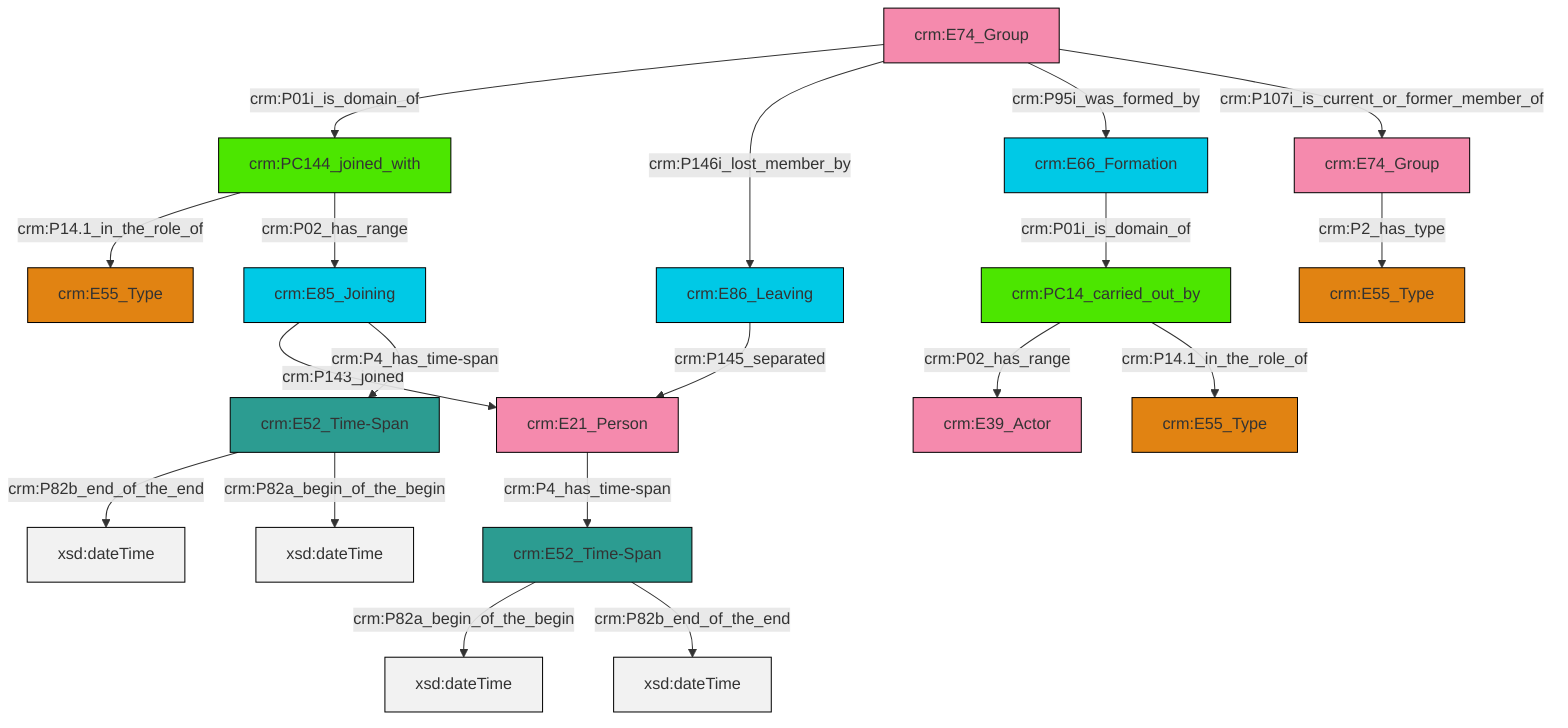 graph TD
classDef Literal fill:#f2f2f2,stroke:#000000;
classDef CRM_Entity fill:#FFFFFF,stroke:#000000;
classDef Temporal_Entity fill:#00C9E6, stroke:#000000;
classDef Type fill:#E18312, stroke:#000000;
classDef Time-Span fill:#2C9C91, stroke:#000000;
classDef Appellation fill:#FFEB7F, stroke:#000000;
classDef Place fill:#008836, stroke:#000000;
classDef Persistent_Item fill:#B266B2, stroke:#000000;
classDef Conceptual_Object fill:#FFD700, stroke:#000000;
classDef Physical_Thing fill:#D2B48C, stroke:#000000;
classDef Actor fill:#f58aad, stroke:#000000;
classDef PC_Classes fill:#4ce600, stroke:#000000;
classDef Multi fill:#cccccc,stroke:#000000;

0["crm:E74_Group"]:::Actor -->|crm:P01i_is_domain_of| 1["crm:PC144_joined_with"]:::PC_Classes
1["crm:PC144_joined_with"]:::PC_Classes -->|crm:P14.1_in_the_role_of| 2["crm:E55_Type"]:::Type
3["crm:E52_Time-Span"]:::Time-Span -->|crm:P82b_end_of_the_end| 4[xsd:dateTime]:::Literal
5["crm:E66_Formation"]:::Temporal_Entity -->|crm:P01i_is_domain_of| 6["crm:PC14_carried_out_by"]:::PC_Classes
1["crm:PC144_joined_with"]:::PC_Classes -->|crm:P02_has_range| 7["crm:E85_Joining"]:::Temporal_Entity
0["crm:E74_Group"]:::Actor -->|crm:P146i_lost_member_by| 8["crm:E86_Leaving"]:::Temporal_Entity
9["crm:E52_Time-Span"]:::Time-Span -->|crm:P82a_begin_of_the_begin| 10[xsd:dateTime]:::Literal
6["crm:PC14_carried_out_by"]:::PC_Classes -->|crm:P02_has_range| 19["crm:E39_Actor"]:::Actor
7["crm:E85_Joining"]:::Temporal_Entity -->|crm:P143_joined| 20["crm:E21_Person"]:::Actor
0["crm:E74_Group"]:::Actor -->|crm:P95i_was_formed_by| 5["crm:E66_Formation"]:::Temporal_Entity
9["crm:E52_Time-Span"]:::Time-Span -->|crm:P82b_end_of_the_end| 21[xsd:dateTime]:::Literal
3["crm:E52_Time-Span"]:::Time-Span -->|crm:P82a_begin_of_the_begin| 23[xsd:dateTime]:::Literal
0["crm:E74_Group"]:::Actor -->|crm:P107i_is_current_or_former_member_of| 24["crm:E74_Group"]:::Actor
8["crm:E86_Leaving"]:::Temporal_Entity -->|crm:P145_separated| 20["crm:E21_Person"]:::Actor
6["crm:PC14_carried_out_by"]:::PC_Classes -->|crm:P14.1_in_the_role_of| 17["crm:E55_Type"]:::Type
20["crm:E21_Person"]:::Actor -->|crm:P4_has_time-span| 9["crm:E52_Time-Span"]:::Time-Span
24["crm:E74_Group"]:::Actor -->|crm:P2_has_type| 14["crm:E55_Type"]:::Type
7["crm:E85_Joining"]:::Temporal_Entity -->|crm:P4_has_time-span| 3["crm:E52_Time-Span"]:::Time-Span